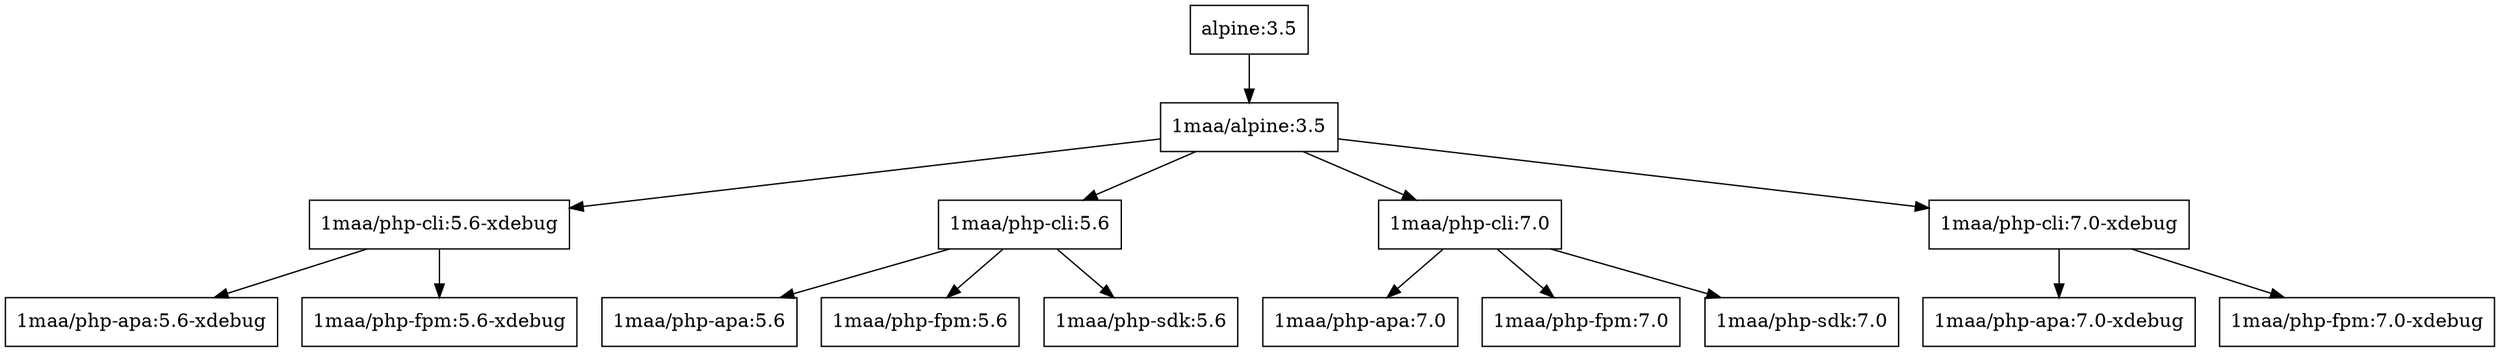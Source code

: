 digraph G {
    node [shape="box"];
    "alpine:3.5" -> "1maa/alpine:3.5";
    "1maa/alpine:3.5" -> "1maa/php-cli:5.6-xdebug", "1maa/php-cli:5.6", "1maa/php-cli:7.0", "1maa/php-cli:7.0-xdebug";
    "1maa/php-cli:5.6" -> "1maa/php-apa:5.6", "1maa/php-fpm:5.6", "1maa/php-sdk:5.6";
    "1maa/php-cli:7.0" -> "1maa/php-apa:7.0", "1maa/php-fpm:7.0", "1maa/php-sdk:7.0";
    "1maa/php-cli:5.6-xdebug" -> "1maa/php-apa:5.6-xdebug", "1maa/php-fpm:5.6-xdebug";
    "1maa/php-cli:7.0-xdebug" -> "1maa/php-apa:7.0-xdebug", "1maa/php-fpm:7.0-xdebug";
}
